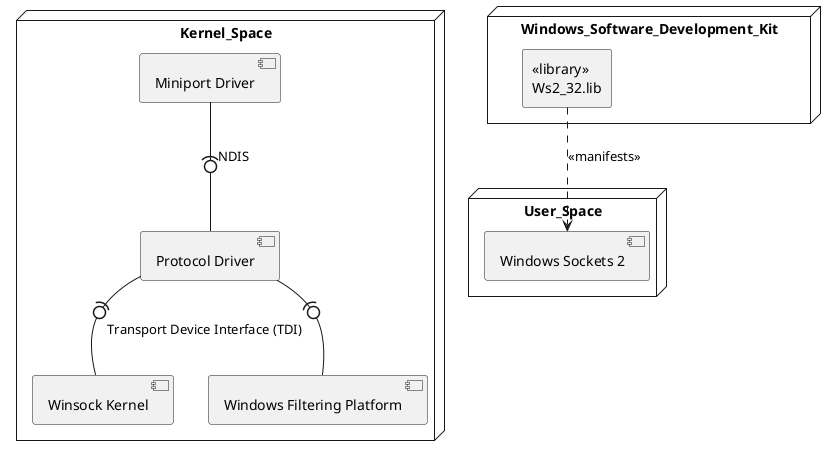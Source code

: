 @startuml

node Kernel_Space {
    [Winsock Kernel] as WSK
    [Windows Filtering Platform] as WFP
    [Protocol Driver] as ProtoDriver
    [Miniport Driver] as MiniportDriver
}

ProtoDriver -(0- WFP
ProtoDriver -(0- WSK : "Transport Device Interface (TDI)"
MiniportDriver -(0- ProtoDriver : NDIS

node User_Space {
    [Windows Sockets 2] as Winsock2
}

node Windows_Software_Development_Kit {
    rectangle "<<library>>\nWs2_32.lib" as ws2_32_lib
} 

ws2_32_lib -[dashed]-> Winsock2 : <<manifests>>
@enduml